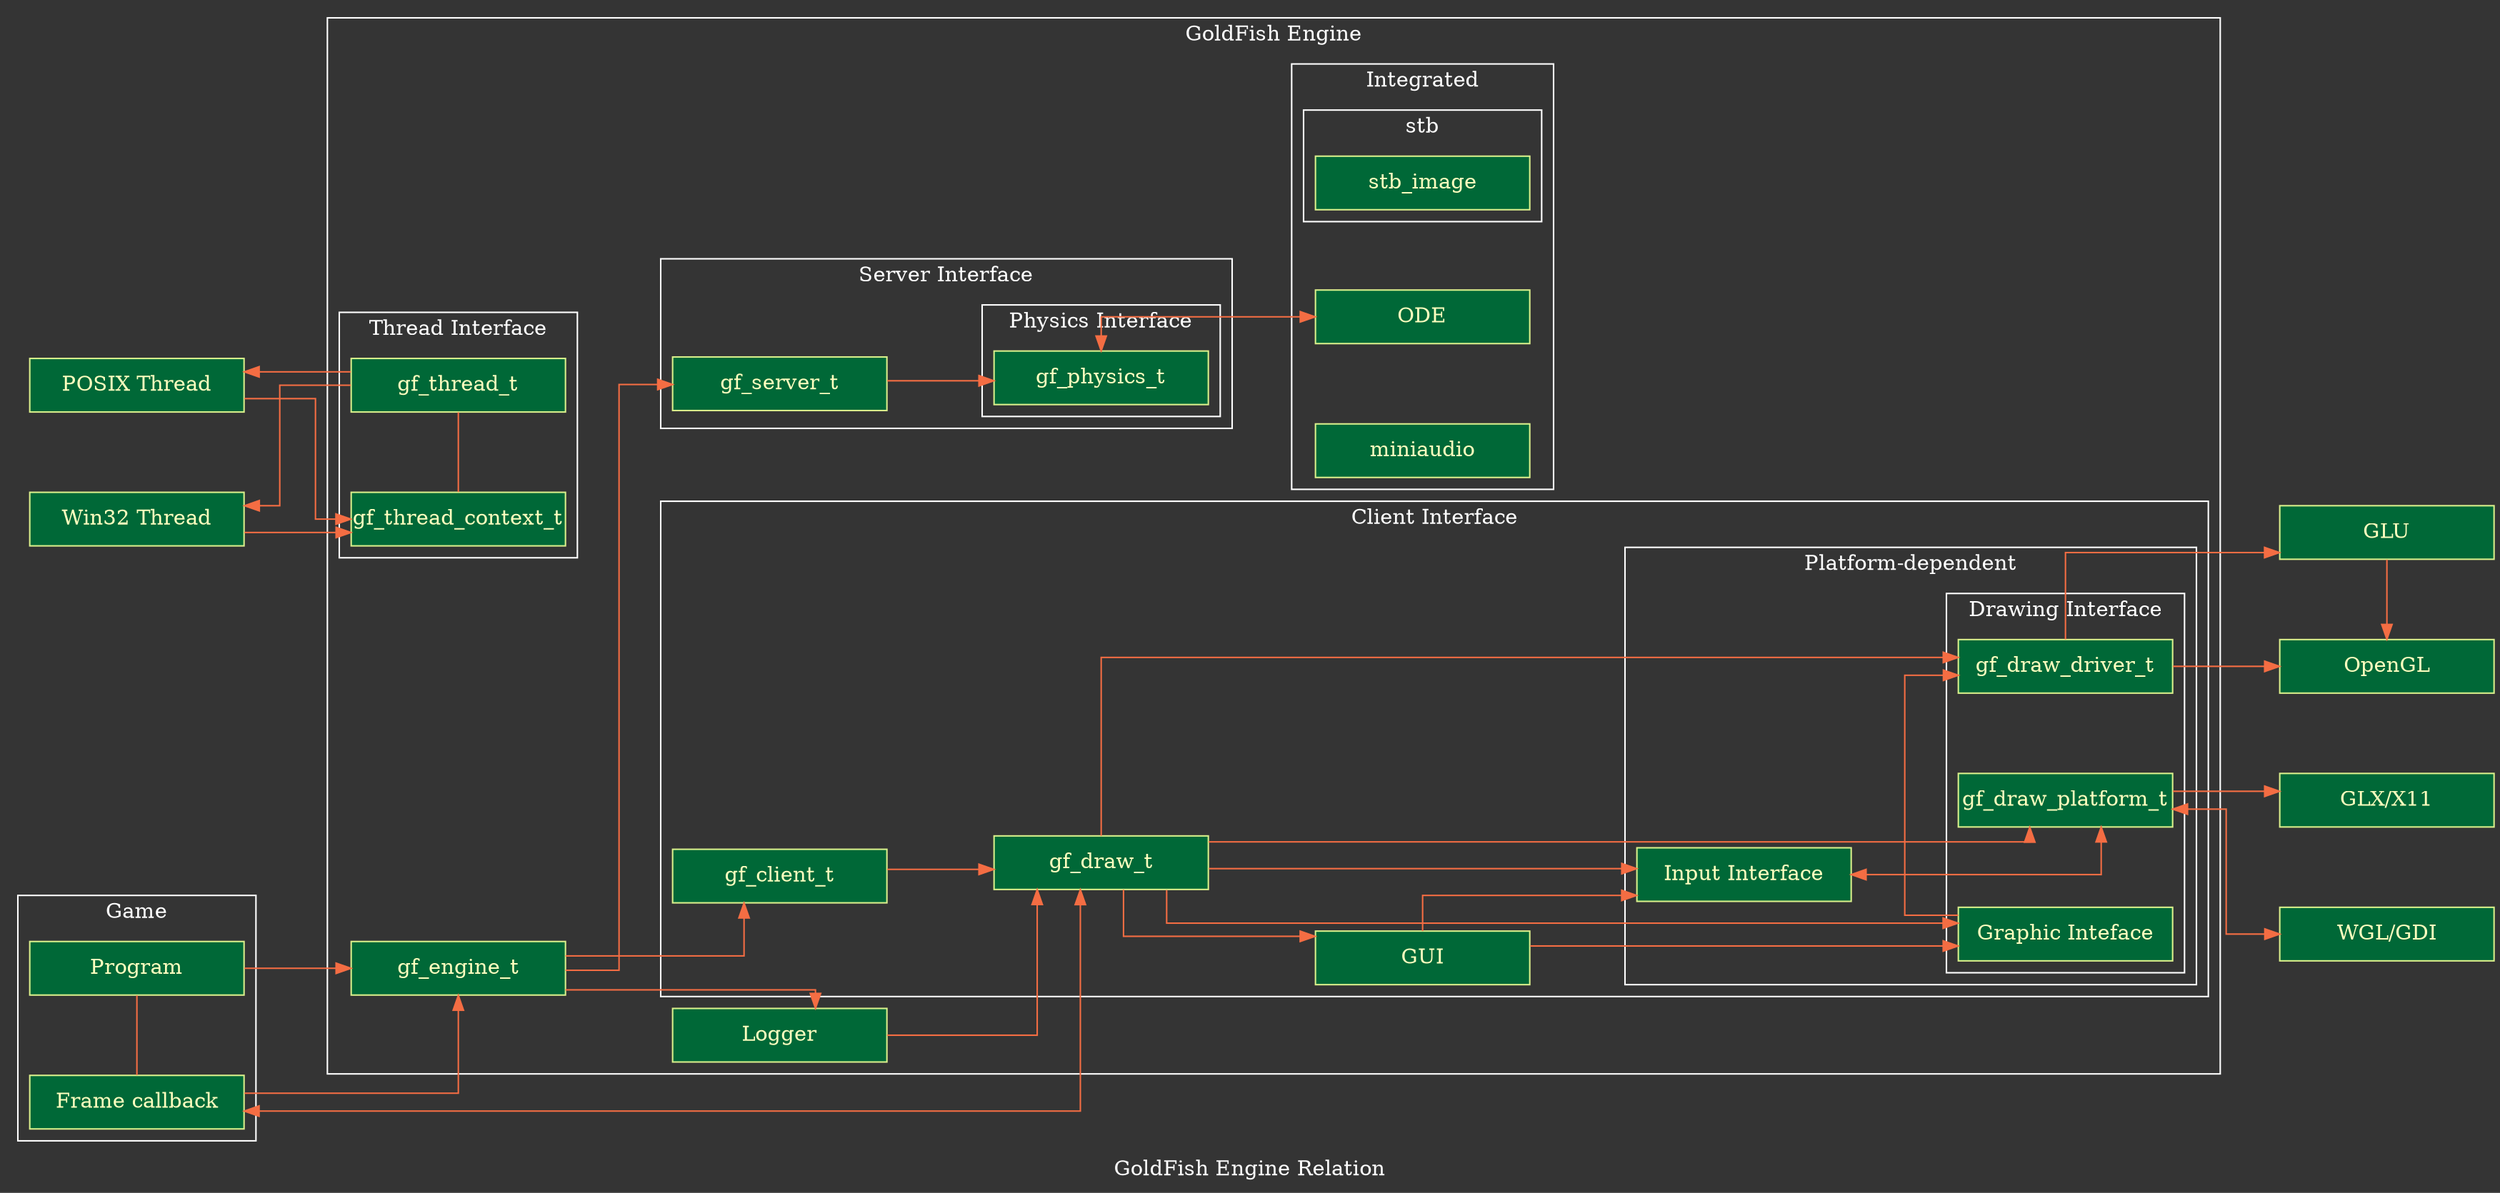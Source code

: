 digraph relation {
	newrank = true;
	splines = "ortho";
	overlap = "vpsc";
	graph [
		rankdir = "LR",
		label = "GoldFish Engine Relation",
		nodesep = 0.75,
		ranksep = 1,
//		nodesep = 1.1,
//		ranksep = 1.05,
		bgcolor = "#343434",
		fontcolor = "white",
		style = "solid",
		color = "white"
	];
	node [
		shape = "box",
		style = "solid,filled",
		fixedsize = true,
		width = "2",
		height = "0.5",
		colorscheme = "rdylgn11",
		color = 7,
		fillcolor = 11,
		fontcolor = 6
	];
	edge [
		colorscheme = "rdylgn11",
		style = "solid",
		fontcolor = "white",
		color = 3
	];

	opengl [
		label = "OpenGL"
	];
	glu [
		label = "GLU"
	];
	glx [
		label = "GLX/X11"
	];
	pthread [
		label = "POSIX Thread"
	];
	win32thread [
		label = "Win32 Thread"
	];
	wgl [
		label = "WGL/GDI"
	];

	subgraph cluster_user {
		label = "Game";
		rank = "same";
		up [
			label = "Program"
		];
		uf [
			label = "Frame callback"
		];
	};

	subgraph cluster_engine {
		label = "GoldFish Engine";
		gf [
			label = "gf_engine_t"
		];
		log [
			label = "Logger"
		];

		subgraph cluster_client {
			label = "Client Interface";
			ct [
				label = "gf_client_t"
			];
			gui [
				label = "GUI"
			];
			dt [
				label = "gf_draw_t"
			];
			ii [
				label = "Input Interface"
			];

			subgraph cluster_cplatform {
				label = "Platform-dependent";
				ii [
					label = "Input Interface"
				];

				subgraph cluster_drawing {
					label = "Drawing Interface";
					rank = "same";
					dd [
						label = "gf_draw_driver_t"
					];
					dp [
						label = "gf_draw_platform_t"
					];
					gi [
						label = "Graphic Inteface"
					];
				};
			};
		};

		subgraph cluster_server {
			label = "Server Interface";
			st [
				label = "gf_server_t"
			];

			subgraph cluster_physics {
				label = "Physics Interface";
				pt [
					label = "gf_physics_t"
				];
			};
		};

		subgraph cluster_thread {
			label = "Thread Interface";
			tt [
				label = "gf_thread_t";
			];
			tct [
				label = "gf_thread_context_t";
			];
		};

		subgraph cluster_integrated {
			label = "Integrated";
			rank = "same";
			ode [
				label = "ODE"
			];
			miniaudio [
				label = "miniaudio"
			];

			subgraph cluster_stb {
				label = "stb";
				stb_image [
					label = "stb_image"
				];
			};
		};
	};

	// Game
	up -> gf;

	up -> uf [
		dir = "none"
	];

	uf -> gf;

	// Engine
	gf -> ct;
	
	gf -> st;

	gf -> log;

	// Client
	ct -> dt;

	// Server
	st -> pt;

	// Log
	log -> dt;

	// Drawing
	dt -> {dd dp};

	dt -> gi;

	dt -> uf [
		dir = "both"
	];

	dd -> {opengl glu};

	dp -> glx;

	dp -> {wgl} [ // These APIs are callback-based
		dir = "both"
	];

	dt -> gui;

	dt -> ii;

	// Input
	ii -> dp [
		dir = "both"
	];

	// Graphic
	gui -> gi;
	gui -> ii;

	gi -> dd;

	// Server
	pt -> ode [
		dir = "both"
	];

	// Thread
	tt -> {pthread win32thread};
	{pthread win32thread} -> tct;

	tct -> tt [
		dir = "none"
	];

	// External
	glu -> opengl;

	// Rank
	{
		rank = "same";
		glx; wgl;
	};

	{
		rank = "same";
		pthread; win32thread;
	};

	{
		rank = "same";
		tt; tct;
	};

	{
		rank = "same";
		opengl; glu;
	};
}
